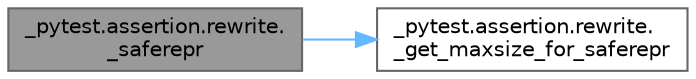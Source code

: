 digraph "_pytest.assertion.rewrite._saferepr"
{
 // LATEX_PDF_SIZE
  bgcolor="transparent";
  edge [fontname=Helvetica,fontsize=10,labelfontname=Helvetica,labelfontsize=10];
  node [fontname=Helvetica,fontsize=10,shape=box,height=0.2,width=0.4];
  rankdir="LR";
  Node1 [id="Node000001",label="_pytest.assertion.rewrite.\l_saferepr",height=0.2,width=0.4,color="gray40", fillcolor="grey60", style="filled", fontcolor="black",tooltip=" "];
  Node1 -> Node2 [id="edge1_Node000001_Node000002",color="steelblue1",style="solid",tooltip=" "];
  Node2 [id="Node000002",label="_pytest.assertion.rewrite.\l_get_maxsize_for_saferepr",height=0.2,width=0.4,color="grey40", fillcolor="white", style="filled",URL="$namespace__pytest_1_1assertion_1_1rewrite.html#aee79869ef63eb22c19b1ba07306cf336",tooltip=" "];
}

